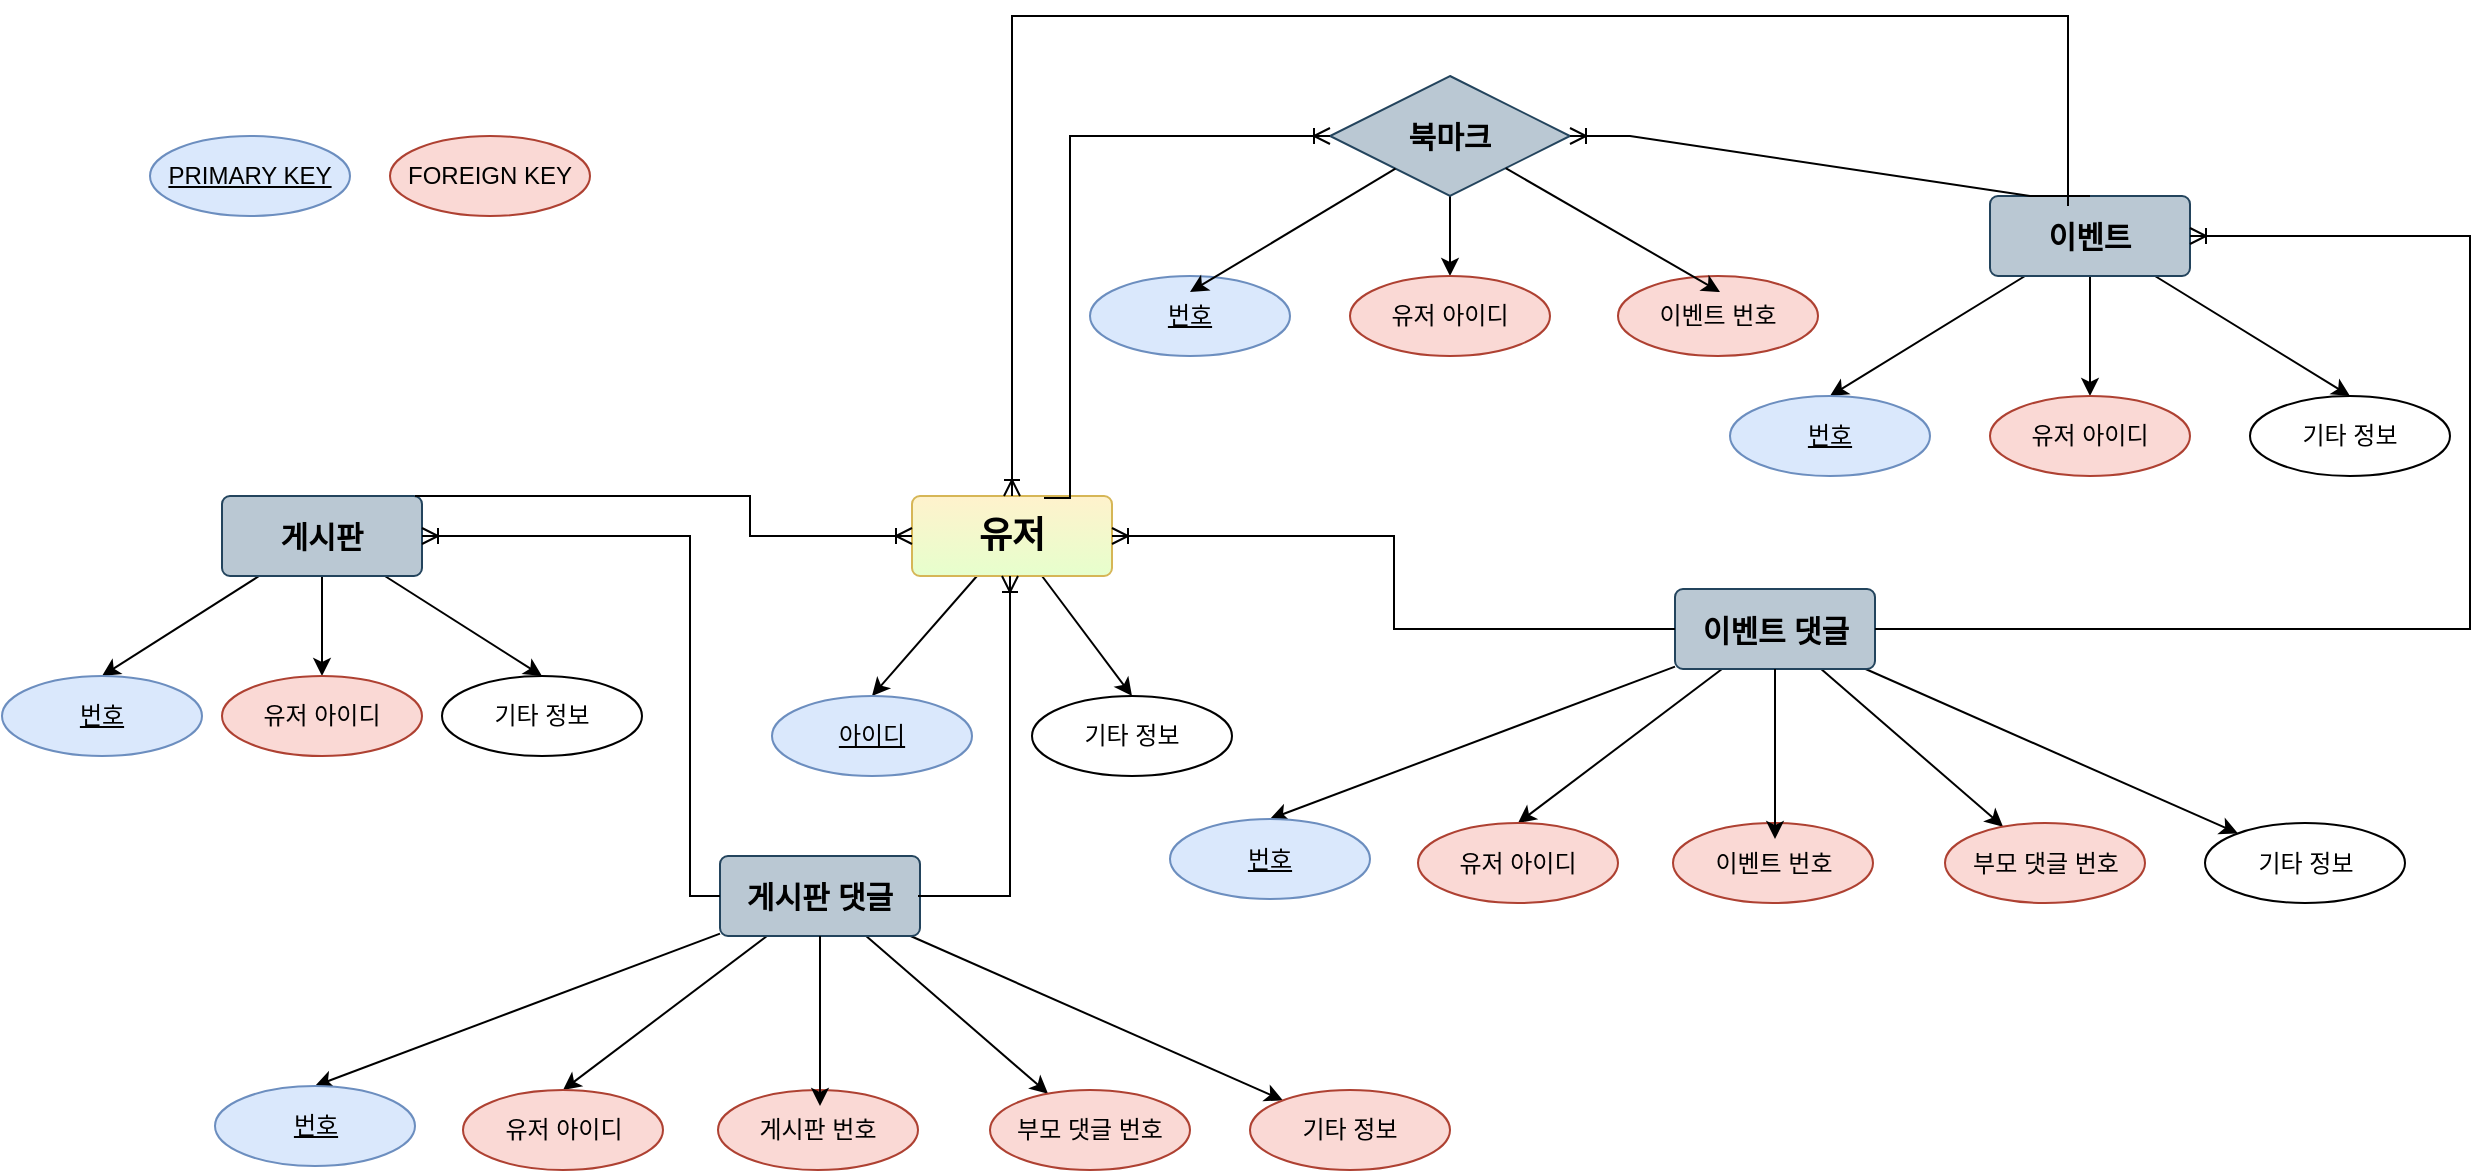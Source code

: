 <mxfile version="24.7.6">
  <diagram name="페이지-1" id="xAD6b6ctOJ_yDrDYMRxC">
    <mxGraphModel dx="2217" dy="738" grid="1" gridSize="10" guides="1" tooltips="1" connect="1" arrows="1" fold="1" page="1" pageScale="1" pageWidth="827" pageHeight="1169" math="0" shadow="0">
      <root>
        <mxCell id="0" />
        <mxCell id="1" parent="0" />
        <mxCell id="WModuvFWwV8SW2_RXBYg-10" style="rounded=0;orthogonalLoop=1;jettySize=auto;html=1;entryX=0.5;entryY=0;entryDx=0;entryDy=0;" edge="1" parent="1" source="iK7Nro7nI6k_NCMRqHIb-6" target="WModuvFWwV8SW2_RXBYg-2">
          <mxGeometry relative="1" as="geometry" />
        </mxCell>
        <mxCell id="WModuvFWwV8SW2_RXBYg-11" style="rounded=0;orthogonalLoop=1;jettySize=auto;html=1;entryX=0.5;entryY=0;entryDx=0;entryDy=0;" edge="1" parent="1" source="iK7Nro7nI6k_NCMRqHIb-6" target="WModuvFWwV8SW2_RXBYg-9">
          <mxGeometry relative="1" as="geometry" />
        </mxCell>
        <mxCell id="iK7Nro7nI6k_NCMRqHIb-6" value="&lt;font size=&quot;1&quot; style=&quot;&quot;&gt;&lt;b style=&quot;font-size: 18px;&quot;&gt;유저&lt;/b&gt;&lt;/font&gt;" style="rounded=1;arcSize=10;whiteSpace=wrap;html=1;align=center;fillColor=#fff2cc;strokeColor=#d6b656;gradientColor=#E6FFCC;" parent="1" vertex="1">
          <mxGeometry x="411" y="290" width="100" height="40" as="geometry" />
        </mxCell>
        <mxCell id="WModuvFWwV8SW2_RXBYg-2" value="아이디" style="ellipse;whiteSpace=wrap;html=1;align=center;fontStyle=4;fillColor=#dae8fc;strokeColor=#6c8ebf;" vertex="1" parent="1">
          <mxGeometry x="341" y="390" width="100" height="40" as="geometry" />
        </mxCell>
        <mxCell id="WModuvFWwV8SW2_RXBYg-9" value="기타 정보" style="ellipse;whiteSpace=wrap;html=1;align=center;" vertex="1" parent="1">
          <mxGeometry x="471" y="390" width="100" height="40" as="geometry" />
        </mxCell>
        <mxCell id="WModuvFWwV8SW2_RXBYg-19" style="rounded=0;orthogonalLoop=1;jettySize=auto;html=1;entryX=0.5;entryY=0;entryDx=0;entryDy=0;" edge="1" parent="1" source="WModuvFWwV8SW2_RXBYg-21" target="WModuvFWwV8SW2_RXBYg-22">
          <mxGeometry relative="1" as="geometry" />
        </mxCell>
        <mxCell id="WModuvFWwV8SW2_RXBYg-20" style="rounded=0;orthogonalLoop=1;jettySize=auto;html=1;entryX=0.5;entryY=0;entryDx=0;entryDy=0;" edge="1" parent="1" source="WModuvFWwV8SW2_RXBYg-21" target="WModuvFWwV8SW2_RXBYg-23">
          <mxGeometry relative="1" as="geometry" />
        </mxCell>
        <mxCell id="WModuvFWwV8SW2_RXBYg-45" style="rounded=0;orthogonalLoop=1;jettySize=auto;html=1;entryX=0.5;entryY=0;entryDx=0;entryDy=0;" edge="1" parent="1" source="WModuvFWwV8SW2_RXBYg-21" target="WModuvFWwV8SW2_RXBYg-44">
          <mxGeometry relative="1" as="geometry" />
        </mxCell>
        <mxCell id="WModuvFWwV8SW2_RXBYg-21" value="&lt;font style=&quot;font-size: 15px;&quot;&gt;&lt;b&gt;이벤트&lt;/b&gt;&lt;/font&gt;" style="rounded=1;arcSize=10;whiteSpace=wrap;html=1;align=center;fillColor=#bac8d3;strokeColor=#23445d;" vertex="1" parent="1">
          <mxGeometry x="950" y="140" width="100" height="40" as="geometry" />
        </mxCell>
        <mxCell id="WModuvFWwV8SW2_RXBYg-22" value="번호" style="ellipse;whiteSpace=wrap;html=1;align=center;fontStyle=4;fillColor=#dae8fc;strokeColor=#6c8ebf;" vertex="1" parent="1">
          <mxGeometry x="820" y="240" width="100" height="40" as="geometry" />
        </mxCell>
        <mxCell id="WModuvFWwV8SW2_RXBYg-23" value="유저 아이디" style="ellipse;whiteSpace=wrap;html=1;align=center;fillColor=#fad9d5;strokeColor=#ae4132;" vertex="1" parent="1">
          <mxGeometry x="950" y="240" width="100" height="40" as="geometry" />
        </mxCell>
        <mxCell id="WModuvFWwV8SW2_RXBYg-29" style="rounded=0;orthogonalLoop=1;jettySize=auto;html=1;entryX=0.5;entryY=0;entryDx=0;entryDy=0;" edge="1" parent="1" source="WModuvFWwV8SW2_RXBYg-31" target="WModuvFWwV8SW2_RXBYg-32">
          <mxGeometry relative="1" as="geometry" />
        </mxCell>
        <mxCell id="WModuvFWwV8SW2_RXBYg-30" style="rounded=0;orthogonalLoop=1;jettySize=auto;html=1;entryX=0.5;entryY=0;entryDx=0;entryDy=0;" edge="1" parent="1" source="WModuvFWwV8SW2_RXBYg-31" target="WModuvFWwV8SW2_RXBYg-33">
          <mxGeometry relative="1" as="geometry" />
        </mxCell>
        <mxCell id="WModuvFWwV8SW2_RXBYg-65" style="rounded=0;orthogonalLoop=1;jettySize=auto;html=1;" edge="1" parent="1" source="WModuvFWwV8SW2_RXBYg-31" target="WModuvFWwV8SW2_RXBYg-62">
          <mxGeometry relative="1" as="geometry" />
        </mxCell>
        <mxCell id="WModuvFWwV8SW2_RXBYg-66" style="rounded=0;orthogonalLoop=1;jettySize=auto;html=1;" edge="1" parent="1" source="WModuvFWwV8SW2_RXBYg-31" target="WModuvFWwV8SW2_RXBYg-63">
          <mxGeometry relative="1" as="geometry" />
        </mxCell>
        <mxCell id="WModuvFWwV8SW2_RXBYg-31" value="&lt;font style=&quot;font-size: 15px;&quot;&gt;&lt;b&gt;게시판 댓글&lt;/b&gt;&lt;/font&gt;" style="rounded=1;arcSize=10;whiteSpace=wrap;html=1;align=center;fillColor=#bac8d3;strokeColor=#23445d;" vertex="1" parent="1">
          <mxGeometry x="315" y="470" width="100" height="40" as="geometry" />
        </mxCell>
        <mxCell id="WModuvFWwV8SW2_RXBYg-32" value="번호" style="ellipse;whiteSpace=wrap;html=1;align=center;fontStyle=4;fillColor=#dae8fc;strokeColor=#6c8ebf;" vertex="1" parent="1">
          <mxGeometry x="62.5" y="585" width="100" height="40" as="geometry" />
        </mxCell>
        <mxCell id="WModuvFWwV8SW2_RXBYg-33" value="유저 아이디" style="ellipse;whiteSpace=wrap;html=1;align=center;fillColor=#fad9d5;strokeColor=#ae4132;" vertex="1" parent="1">
          <mxGeometry x="186.5" y="587" width="100" height="40" as="geometry" />
        </mxCell>
        <mxCell id="WModuvFWwV8SW2_RXBYg-34" style="rounded=0;orthogonalLoop=1;jettySize=auto;html=1;entryX=0.5;entryY=0;entryDx=0;entryDy=0;" edge="1" parent="1" source="WModuvFWwV8SW2_RXBYg-36" target="WModuvFWwV8SW2_RXBYg-37">
          <mxGeometry relative="1" as="geometry" />
        </mxCell>
        <mxCell id="WModuvFWwV8SW2_RXBYg-35" style="rounded=0;orthogonalLoop=1;jettySize=auto;html=1;entryX=0.5;entryY=0;entryDx=0;entryDy=0;" edge="1" parent="1" source="WModuvFWwV8SW2_RXBYg-36" target="WModuvFWwV8SW2_RXBYg-38">
          <mxGeometry relative="1" as="geometry" />
        </mxCell>
        <mxCell id="WModuvFWwV8SW2_RXBYg-60" style="rounded=0;orthogonalLoop=1;jettySize=auto;html=1;entryX=0.5;entryY=0;entryDx=0;entryDy=0;" edge="1" parent="1" source="WModuvFWwV8SW2_RXBYg-36" target="WModuvFWwV8SW2_RXBYg-58">
          <mxGeometry relative="1" as="geometry" />
        </mxCell>
        <mxCell id="WModuvFWwV8SW2_RXBYg-36" value="&lt;b&gt;&lt;font style=&quot;font-size: 15px;&quot;&gt;게시판&lt;/font&gt;&lt;/b&gt;" style="rounded=1;arcSize=10;whiteSpace=wrap;html=1;align=center;fillColor=#bac8d3;strokeColor=#23445d;" vertex="1" parent="1">
          <mxGeometry x="66" y="290" width="100" height="40" as="geometry" />
        </mxCell>
        <mxCell id="WModuvFWwV8SW2_RXBYg-37" value="번호" style="ellipse;whiteSpace=wrap;html=1;align=center;fontStyle=4;fillColor=#dae8fc;strokeColor=#6c8ebf;" vertex="1" parent="1">
          <mxGeometry x="-44" y="380" width="100" height="40" as="geometry" />
        </mxCell>
        <mxCell id="WModuvFWwV8SW2_RXBYg-38" value="기타 정보" style="ellipse;whiteSpace=wrap;html=1;align=center;" vertex="1" parent="1">
          <mxGeometry x="176" y="380" width="100" height="40" as="geometry" />
        </mxCell>
        <mxCell id="WModuvFWwV8SW2_RXBYg-42" value="번호" style="ellipse;whiteSpace=wrap;html=1;align=center;fontStyle=4;fillColor=#dae8fc;strokeColor=#6c8ebf;" vertex="1" parent="1">
          <mxGeometry x="500" y="180" width="100" height="40" as="geometry" />
        </mxCell>
        <mxCell id="WModuvFWwV8SW2_RXBYg-43" value="이벤트 번호" style="ellipse;whiteSpace=wrap;html=1;align=center;fillColor=#fad9d5;strokeColor=#ae4132;" vertex="1" parent="1">
          <mxGeometry x="764" y="180" width="100" height="40" as="geometry" />
        </mxCell>
        <mxCell id="WModuvFWwV8SW2_RXBYg-44" value="기타 정보" style="ellipse;whiteSpace=wrap;html=1;align=center;" vertex="1" parent="1">
          <mxGeometry x="1080" y="240" width="100" height="40" as="geometry" />
        </mxCell>
        <mxCell id="WModuvFWwV8SW2_RXBYg-51" style="edgeStyle=orthogonalEdgeStyle;rounded=0;orthogonalLoop=1;jettySize=auto;html=1;" edge="1" parent="1" source="WModuvFWwV8SW2_RXBYg-47" target="WModuvFWwV8SW2_RXBYg-56">
          <mxGeometry relative="1" as="geometry">
            <mxPoint x="680" y="180" as="targetPoint" />
          </mxGeometry>
        </mxCell>
        <mxCell id="WModuvFWwV8SW2_RXBYg-47" value="&lt;font style=&quot;font-size: 15px;&quot;&gt;&lt;b&gt;북마크&lt;/b&gt;&lt;/font&gt;" style="shape=rhombus;perimeter=rhombusPerimeter;whiteSpace=wrap;html=1;align=center;fillColor=#bac8d3;strokeColor=#23445d;" vertex="1" parent="1">
          <mxGeometry x="620" y="80" width="120" height="60" as="geometry" />
        </mxCell>
        <mxCell id="WModuvFWwV8SW2_RXBYg-49" style="rounded=0;orthogonalLoop=1;jettySize=auto;html=1;entryX=0.5;entryY=0.2;entryDx=0;entryDy=0;entryPerimeter=0;" edge="1" parent="1" source="WModuvFWwV8SW2_RXBYg-47" target="WModuvFWwV8SW2_RXBYg-42">
          <mxGeometry relative="1" as="geometry" />
        </mxCell>
        <mxCell id="WModuvFWwV8SW2_RXBYg-52" style="rounded=0;orthogonalLoop=1;jettySize=auto;html=1;entryX=0.51;entryY=0.2;entryDx=0;entryDy=0;entryPerimeter=0;" edge="1" parent="1" source="WModuvFWwV8SW2_RXBYg-47" target="WModuvFWwV8SW2_RXBYg-43">
          <mxGeometry relative="1" as="geometry" />
        </mxCell>
        <mxCell id="WModuvFWwV8SW2_RXBYg-54" value="" style="edgeStyle=elbowEdgeStyle;fontSize=12;html=1;endArrow=ERoneToMany;rounded=0;exitX=0.66;exitY=0.025;exitDx=0;exitDy=0;entryX=0;entryY=0.5;entryDx=0;entryDy=0;exitPerimeter=0;" edge="1" parent="1" source="iK7Nro7nI6k_NCMRqHIb-6" target="WModuvFWwV8SW2_RXBYg-47">
          <mxGeometry width="100" height="100" relative="1" as="geometry">
            <mxPoint x="471" y="260" as="sourcePoint" />
            <mxPoint x="580" y="60" as="targetPoint" />
            <Array as="points">
              <mxPoint x="490" y="200" />
            </Array>
          </mxGeometry>
        </mxCell>
        <mxCell id="WModuvFWwV8SW2_RXBYg-55" value="" style="edgeStyle=entityRelationEdgeStyle;fontSize=12;html=1;endArrow=ERoneToMany;rounded=0;entryX=1;entryY=0.5;entryDx=0;entryDy=0;exitX=0.5;exitY=0;exitDx=0;exitDy=0;" edge="1" parent="1" source="WModuvFWwV8SW2_RXBYg-21" target="WModuvFWwV8SW2_RXBYg-47">
          <mxGeometry width="100" height="100" relative="1" as="geometry">
            <mxPoint x="420" y="330" as="sourcePoint" />
            <mxPoint x="520" y="230" as="targetPoint" />
          </mxGeometry>
        </mxCell>
        <mxCell id="WModuvFWwV8SW2_RXBYg-56" value="유저 아이디" style="ellipse;whiteSpace=wrap;html=1;align=center;fillColor=#fad9d5;strokeColor=#ae4132;" vertex="1" parent="1">
          <mxGeometry x="630" y="180" width="100" height="40" as="geometry" />
        </mxCell>
        <mxCell id="WModuvFWwV8SW2_RXBYg-58" value="유저 아이디" style="ellipse;whiteSpace=wrap;html=1;align=center;fillColor=#fad9d5;strokeColor=#ae4132;" vertex="1" parent="1">
          <mxGeometry x="66" y="380" width="100" height="40" as="geometry" />
        </mxCell>
        <mxCell id="WModuvFWwV8SW2_RXBYg-61" value="게시판 번호" style="ellipse;whiteSpace=wrap;html=1;align=center;fillColor=#fad9d5;strokeColor=#ae4132;" vertex="1" parent="1">
          <mxGeometry x="314" y="587" width="100" height="40" as="geometry" />
        </mxCell>
        <mxCell id="WModuvFWwV8SW2_RXBYg-62" value="부모 댓글 번호" style="ellipse;whiteSpace=wrap;html=1;align=center;fillColor=#fad9d5;strokeColor=#ae4132;" vertex="1" parent="1">
          <mxGeometry x="450" y="587" width="100" height="40" as="geometry" />
        </mxCell>
        <mxCell id="WModuvFWwV8SW2_RXBYg-63" value="기타 정보" style="ellipse;whiteSpace=wrap;html=1;align=center;fillColor=#fad9d5;strokeColor=#ae4132;" vertex="1" parent="1">
          <mxGeometry x="580" y="587" width="100" height="40" as="geometry" />
        </mxCell>
        <mxCell id="WModuvFWwV8SW2_RXBYg-64" style="rounded=0;orthogonalLoop=1;jettySize=auto;html=1;entryX=0.51;entryY=0.2;entryDx=0;entryDy=0;entryPerimeter=0;" edge="1" parent="1" source="WModuvFWwV8SW2_RXBYg-31" target="WModuvFWwV8SW2_RXBYg-61">
          <mxGeometry relative="1" as="geometry" />
        </mxCell>
        <mxCell id="WModuvFWwV8SW2_RXBYg-67" style="rounded=0;orthogonalLoop=1;jettySize=auto;html=1;entryX=0.5;entryY=0;entryDx=0;entryDy=0;" edge="1" parent="1" source="WModuvFWwV8SW2_RXBYg-71" target="WModuvFWwV8SW2_RXBYg-72">
          <mxGeometry relative="1" as="geometry" />
        </mxCell>
        <mxCell id="WModuvFWwV8SW2_RXBYg-68" style="rounded=0;orthogonalLoop=1;jettySize=auto;html=1;entryX=0.5;entryY=0;entryDx=0;entryDy=0;" edge="1" parent="1" source="WModuvFWwV8SW2_RXBYg-71" target="WModuvFWwV8SW2_RXBYg-73">
          <mxGeometry relative="1" as="geometry" />
        </mxCell>
        <mxCell id="WModuvFWwV8SW2_RXBYg-69" style="rounded=0;orthogonalLoop=1;jettySize=auto;html=1;" edge="1" parent="1" source="WModuvFWwV8SW2_RXBYg-71" target="WModuvFWwV8SW2_RXBYg-75">
          <mxGeometry relative="1" as="geometry" />
        </mxCell>
        <mxCell id="WModuvFWwV8SW2_RXBYg-70" style="rounded=0;orthogonalLoop=1;jettySize=auto;html=1;" edge="1" parent="1" source="WModuvFWwV8SW2_RXBYg-71" target="WModuvFWwV8SW2_RXBYg-76">
          <mxGeometry relative="1" as="geometry" />
        </mxCell>
        <mxCell id="WModuvFWwV8SW2_RXBYg-71" value="&lt;font style=&quot;font-size: 15px;&quot;&gt;&lt;b&gt;이벤트 댓글&lt;/b&gt;&lt;/font&gt;" style="rounded=1;arcSize=10;whiteSpace=wrap;html=1;align=center;fillColor=#bac8d3;strokeColor=#23445d;" vertex="1" parent="1">
          <mxGeometry x="792.5" y="336.5" width="100" height="40" as="geometry" />
        </mxCell>
        <mxCell id="WModuvFWwV8SW2_RXBYg-72" value="번호" style="ellipse;whiteSpace=wrap;html=1;align=center;fontStyle=4;fillColor=#dae8fc;strokeColor=#6c8ebf;" vertex="1" parent="1">
          <mxGeometry x="540" y="451.5" width="100" height="40" as="geometry" />
        </mxCell>
        <mxCell id="WModuvFWwV8SW2_RXBYg-73" value="유저 아이디" style="ellipse;whiteSpace=wrap;html=1;align=center;fillColor=#fad9d5;strokeColor=#ae4132;" vertex="1" parent="1">
          <mxGeometry x="664" y="453.5" width="100" height="40" as="geometry" />
        </mxCell>
        <mxCell id="WModuvFWwV8SW2_RXBYg-74" value="이벤트 번호" style="ellipse;whiteSpace=wrap;html=1;align=center;fillColor=#fad9d5;strokeColor=#ae4132;" vertex="1" parent="1">
          <mxGeometry x="791.5" y="453.5" width="100" height="40" as="geometry" />
        </mxCell>
        <mxCell id="WModuvFWwV8SW2_RXBYg-75" value="부모 댓글 번호" style="ellipse;whiteSpace=wrap;html=1;align=center;fillColor=#fad9d5;strokeColor=#ae4132;" vertex="1" parent="1">
          <mxGeometry x="927.5" y="453.5" width="100" height="40" as="geometry" />
        </mxCell>
        <mxCell id="WModuvFWwV8SW2_RXBYg-76" value="기타 정보" style="ellipse;whiteSpace=wrap;html=1;align=center;" vertex="1" parent="1">
          <mxGeometry x="1057.5" y="453.5" width="100" height="40" as="geometry" />
        </mxCell>
        <mxCell id="WModuvFWwV8SW2_RXBYg-77" style="rounded=0;orthogonalLoop=1;jettySize=auto;html=1;entryX=0.51;entryY=0.2;entryDx=0;entryDy=0;entryPerimeter=0;" edge="1" parent="1" source="WModuvFWwV8SW2_RXBYg-71" target="WModuvFWwV8SW2_RXBYg-74">
          <mxGeometry relative="1" as="geometry" />
        </mxCell>
        <mxCell id="WModuvFWwV8SW2_RXBYg-78" value="" style="fontSize=12;html=1;endArrow=ERoneToMany;rounded=0;entryX=0;entryY=0.5;entryDx=0;entryDy=0;exitX=0;exitY=0;exitDx=0;exitDy=0;edgeStyle=elbowEdgeStyle;" edge="1" parent="1" target="iK7Nro7nI6k_NCMRqHIb-6">
          <mxGeometry width="100" height="100" relative="1" as="geometry">
            <mxPoint x="162.5" y="290" as="sourcePoint" />
            <mxPoint x="281.5" y="190" as="targetPoint" />
            <Array as="points">
              <mxPoint x="330" y="300" />
            </Array>
          </mxGeometry>
        </mxCell>
        <mxCell id="WModuvFWwV8SW2_RXBYg-79" value="" style="edgeStyle=elbowEdgeStyle;fontSize=12;html=1;endArrow=ERoneToMany;rounded=0;entryX=0.5;entryY=0;entryDx=0;entryDy=0;exitX=0.39;exitY=0.125;exitDx=0;exitDy=0;exitPerimeter=0;" edge="1" parent="1" source="WModuvFWwV8SW2_RXBYg-21" target="iK7Nro7nI6k_NCMRqHIb-6">
          <mxGeometry width="100" height="100" relative="1" as="geometry">
            <mxPoint x="820" y="130" as="sourcePoint" />
            <mxPoint x="920" y="30" as="targetPoint" />
            <Array as="points">
              <mxPoint x="510" y="50" />
            </Array>
          </mxGeometry>
        </mxCell>
        <mxCell id="WModuvFWwV8SW2_RXBYg-80" value="" style="edgeStyle=elbowEdgeStyle;fontSize=12;html=1;endArrow=ERoneToMany;rounded=0;entryX=1;entryY=0.5;entryDx=0;entryDy=0;exitX=0.5;exitY=0;exitDx=0;exitDy=0;" edge="1" parent="1" target="WModuvFWwV8SW2_RXBYg-21">
          <mxGeometry width="100" height="100" relative="1" as="geometry">
            <mxPoint x="892.5" y="356.5" as="sourcePoint" />
            <mxPoint x="930" y="200" as="targetPoint" />
            <Array as="points">
              <mxPoint x="1190" y="350" />
            </Array>
          </mxGeometry>
        </mxCell>
        <mxCell id="WModuvFWwV8SW2_RXBYg-81" value="" style="edgeStyle=elbowEdgeStyle;fontSize=12;html=1;endArrow=ERoneToMany;rounded=0;entryX=1;entryY=0.5;entryDx=0;entryDy=0;exitX=0;exitY=0.5;exitDx=0;exitDy=0;" edge="1" parent="1" source="WModuvFWwV8SW2_RXBYg-31" target="WModuvFWwV8SW2_RXBYg-36">
          <mxGeometry width="100" height="100" relative="1" as="geometry">
            <mxPoint x="425" y="490" as="sourcePoint" />
            <mxPoint x="176" y="310" as="targetPoint" />
            <Array as="points">
              <mxPoint x="300" y="400" />
            </Array>
          </mxGeometry>
        </mxCell>
        <mxCell id="WModuvFWwV8SW2_RXBYg-82" value="" style="edgeStyle=elbowEdgeStyle;fontSize=12;html=1;endArrow=ERoneToMany;rounded=0;entryX=0.5;entryY=1;entryDx=0;entryDy=0;exitX=1;exitY=0.5;exitDx=0;exitDy=0;" edge="1" parent="1">
          <mxGeometry width="100" height="100" relative="1" as="geometry">
            <mxPoint x="414" y="490" as="sourcePoint" />
            <mxPoint x="460" y="330" as="targetPoint" />
            <Array as="points">
              <mxPoint x="460" y="470" />
            </Array>
          </mxGeometry>
        </mxCell>
        <mxCell id="WModuvFWwV8SW2_RXBYg-83" value="" style="edgeStyle=elbowEdgeStyle;fontSize=12;html=1;endArrow=ERoneToMany;rounded=0;entryX=1;entryY=0.5;entryDx=0;entryDy=0;" edge="1" parent="1" source="WModuvFWwV8SW2_RXBYg-71" target="iK7Nro7nI6k_NCMRqHIb-6">
          <mxGeometry width="100" height="100" relative="1" as="geometry">
            <mxPoint x="790" y="360" as="sourcePoint" />
            <mxPoint x="660" y="270" as="targetPoint" />
          </mxGeometry>
        </mxCell>
        <mxCell id="WModuvFWwV8SW2_RXBYg-84" value="FOREIGN KEY" style="ellipse;whiteSpace=wrap;html=1;align=center;fillColor=#fad9d5;strokeColor=#ae4132;" vertex="1" parent="1">
          <mxGeometry x="150" y="110" width="100" height="40" as="geometry" />
        </mxCell>
        <mxCell id="WModuvFWwV8SW2_RXBYg-85" value="PRIMARY KEY" style="ellipse;whiteSpace=wrap;html=1;align=center;fontStyle=4;fillColor=#dae8fc;strokeColor=#6c8ebf;" vertex="1" parent="1">
          <mxGeometry x="30" y="110" width="100" height="40" as="geometry" />
        </mxCell>
      </root>
    </mxGraphModel>
  </diagram>
</mxfile>
